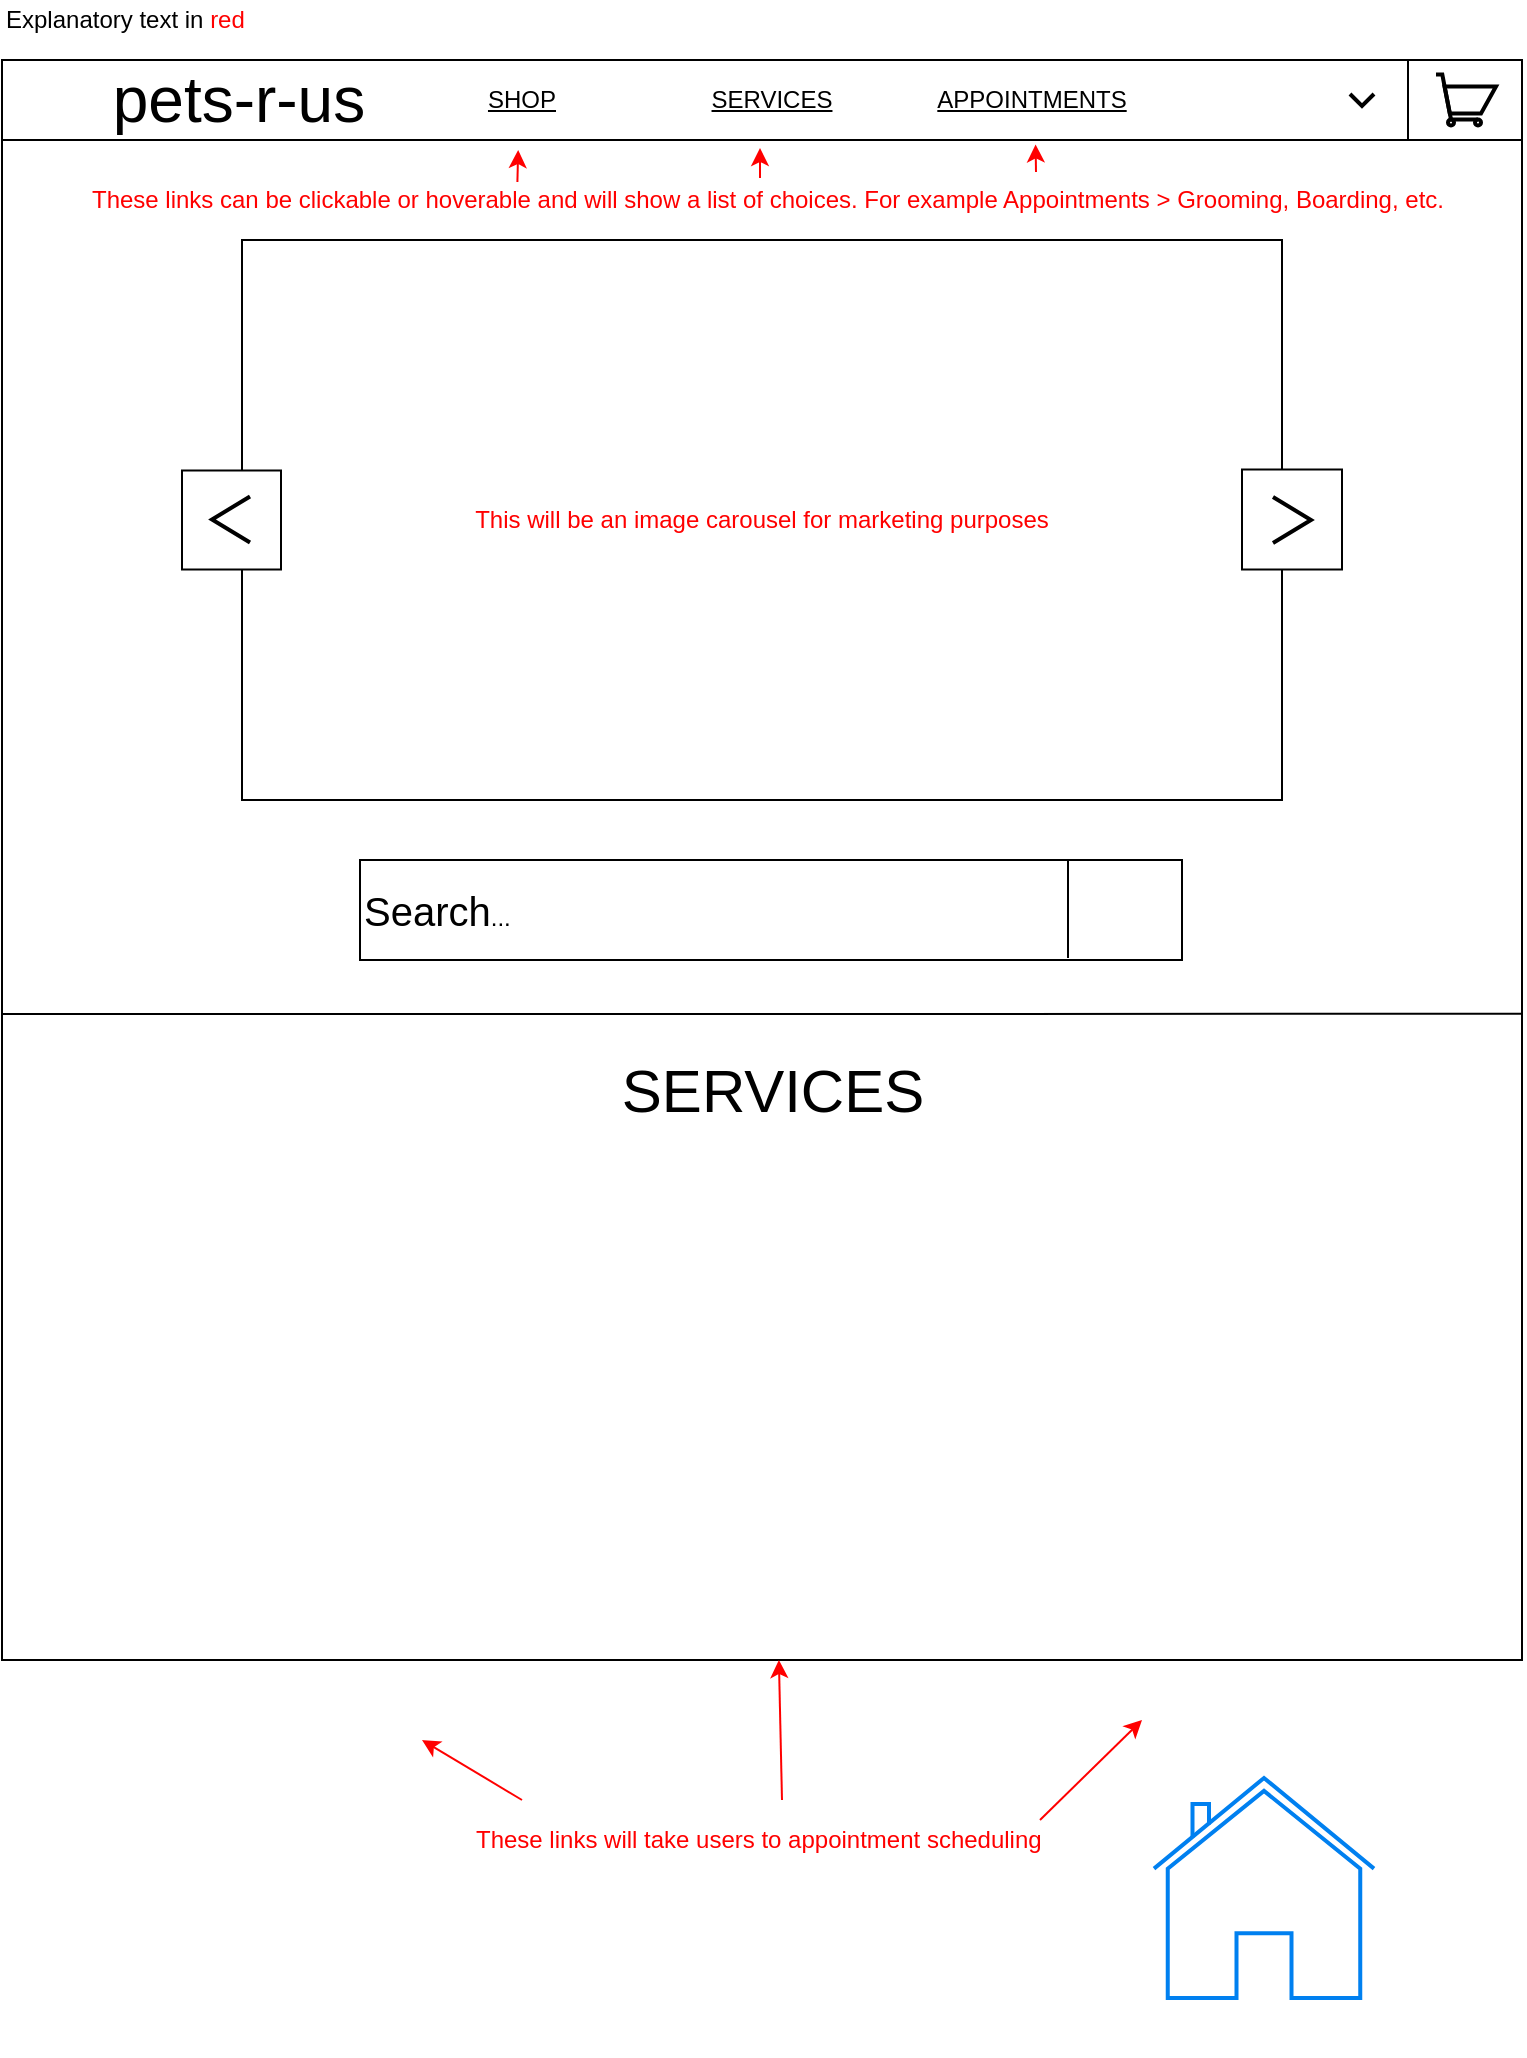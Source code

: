<mxfile version="13.9.9" type="github">
  <diagram id="vqAz7mFe_bX8_XPS133d" name="Page-1">
    <mxGraphModel dx="1426" dy="794" grid="1" gridSize="10" guides="1" tooltips="1" connect="1" arrows="1" fold="1" page="1" pageScale="1" pageWidth="850" pageHeight="1100" math="0" shadow="0">
      <root>
        <mxCell id="0" />
        <mxCell id="1" parent="0" />
        <mxCell id="3avs3_zd8cKEyKvQoN6--27" value="" style="whiteSpace=wrap;html=1;aspect=fixed;" parent="1" vertex="1">
          <mxGeometry x="40" y="80" width="760" height="760" as="geometry" />
        </mxCell>
        <mxCell id="lcX1lfoyKaqcj_of0QZ5-1" value="&lt;font style=&quot;font-size: 32px&quot;&gt;&amp;nbsp; &amp;nbsp; &amp;nbsp; pets-r-us&lt;/font&gt;" style="rounded=0;whiteSpace=wrap;html=1;align=left;" parent="1" vertex="1">
          <mxGeometry x="40" y="40" width="760" height="40" as="geometry" />
        </mxCell>
        <mxCell id="lcX1lfoyKaqcj_of0QZ5-4" value="" style="shape=image;html=1;verticalAlign=top;verticalLabelPosition=bottom;labelBackgroundColor=#ffffff;imageAspect=0;aspect=fixed;image=https://cdn4.iconfinder.com/data/icons/common-toolbar/36/Cut-2-128.png" parent="1" vertex="1">
          <mxGeometry x="110" y="890" width="128" height="128" as="geometry" />
        </mxCell>
        <mxCell id="lcX1lfoyKaqcj_of0QZ5-5" value="" style="shape=image;html=1;verticalAlign=top;verticalLabelPosition=bottom;labelBackgroundColor=#ffffff;imageAspect=0;aspect=fixed;image=https://cdn4.iconfinder.com/data/icons/general-office/91/General_Office_06-128.png" parent="1" vertex="1">
          <mxGeometry x="370" y="910" width="128" height="128" as="geometry" />
        </mxCell>
        <mxCell id="lcX1lfoyKaqcj_of0QZ5-6" value="" style="html=1;verticalLabelPosition=bottom;align=center;labelBackgroundColor=#ffffff;verticalAlign=top;strokeWidth=2;strokeColor=#0080F0;shadow=0;dashed=0;shape=mxgraph.ios7.icons.home;" parent="1" vertex="1">
          <mxGeometry x="616" y="899" width="110" height="110" as="geometry" />
        </mxCell>
        <mxCell id="lcX1lfoyKaqcj_of0QZ5-8" value="&lt;font style=&quot;font-size: 30px&quot;&gt;SERVICES&lt;/font&gt;" style="text;html=1;align=center;verticalAlign=middle;resizable=0;points=[];autosize=1;" parent="1" vertex="1">
          <mxGeometry x="339.5" y="540" width="170" height="30" as="geometry" />
        </mxCell>
        <mxCell id="3avs3_zd8cKEyKvQoN6--6" value="" style="shape=image;html=1;verticalAlign=top;verticalLabelPosition=bottom;labelBackgroundColor=#ffffff;imageAspect=0;aspect=fixed;image=https://cdn3.iconfinder.com/data/icons/fugue/icon_shadowless/user-silhouette.png" parent="1" vertex="1">
          <mxGeometry x="684" y="45" width="30" height="30" as="geometry" />
        </mxCell>
        <mxCell id="3avs3_zd8cKEyKvQoN6--7" value="" style="html=1;verticalLabelPosition=bottom;align=center;labelBackgroundColor=#ffffff;verticalAlign=top;strokeWidth=2;shadow=0;dashed=0;shape=mxgraph.ios7.icons.shopping_cart;" parent="1" vertex="1">
          <mxGeometry x="757" y="47.25" width="30" height="25.5" as="geometry" />
        </mxCell>
        <mxCell id="3avs3_zd8cKEyKvQoN6--8" value="" style="html=1;verticalLabelPosition=bottom;labelBackgroundColor=#ffffff;verticalAlign=top;shadow=0;dashed=0;strokeWidth=2;shape=mxgraph.ios7.misc.down;" parent="1" vertex="1">
          <mxGeometry x="714" y="57" width="12" height="6" as="geometry" />
        </mxCell>
        <mxCell id="3avs3_zd8cKEyKvQoN6--9" value="" style="endArrow=none;html=1;" parent="1" edge="1">
          <mxGeometry width="50" height="50" relative="1" as="geometry">
            <mxPoint x="743" y="80" as="sourcePoint" />
            <mxPoint x="743" y="40" as="targetPoint" />
          </mxGeometry>
        </mxCell>
        <mxCell id="3avs3_zd8cKEyKvQoN6--38" value="&lt;font color=&quot;#ff0000&quot;&gt;These links can be clickable or hoverable and will show a list of choices. For example Appointments &amp;gt; Grooming, Boarding, etc.&lt;/font&gt;" style="text;html=1;strokeColor=none;fillColor=none;align=center;verticalAlign=middle;whiteSpace=wrap;rounded=0;" parent="1" vertex="1">
          <mxGeometry x="73" y="100" width="700" height="20" as="geometry" />
        </mxCell>
        <mxCell id="3avs3_zd8cKEyKvQoN6--41" value="" style="endArrow=classic;html=1;strokeColor=#FF0000;entryX=0.68;entryY=-0.005;entryDx=0;entryDy=0;entryPerimeter=0;" parent="1" edge="1">
          <mxGeometry width="50" height="50" relative="1" as="geometry">
            <mxPoint x="557" y="96" as="sourcePoint" />
            <mxPoint x="556.8" y="82.2" as="targetPoint" />
          </mxGeometry>
        </mxCell>
        <mxCell id="3avs3_zd8cKEyKvQoN6--42" value="" style="endArrow=classic;html=1;strokeColor=#FF0000;" parent="1" edge="1">
          <mxGeometry width="50" height="50" relative="1" as="geometry">
            <mxPoint x="419" y="99" as="sourcePoint" />
            <mxPoint x="419" y="84" as="targetPoint" />
          </mxGeometry>
        </mxCell>
        <mxCell id="3avs3_zd8cKEyKvQoN6--43" value="Explanatory text in &lt;font color=&quot;#ff0000&quot;&gt;red&lt;/font&gt;" style="text;html=1;align=left;verticalAlign=middle;resizable=0;points=[];autosize=1;" parent="1" vertex="1">
          <mxGeometry x="40" y="10" width="130" height="20" as="geometry" />
        </mxCell>
        <mxCell id="3avs3_zd8cKEyKvQoN6--45" value="" style="endArrow=classic;html=1;strokeColor=#FF0000;exitX=0.151;exitY=-0.2;exitDx=0;exitDy=0;exitPerimeter=0;entryX=0.183;entryY=0;entryDx=0;entryDy=0;entryPerimeter=0;" parent="1" edge="1">
          <mxGeometry width="50" height="50" relative="1" as="geometry">
            <mxPoint x="297.7" y="101" as="sourcePoint" />
            <mxPoint x="298.08" y="85" as="targetPoint" />
          </mxGeometry>
        </mxCell>
        <mxCell id="3avs3_zd8cKEyKvQoN6--46" value="&lt;font color=&quot;#ff0000&quot;&gt;These links will take users to appointment scheduling&lt;/font&gt;" style="text;html=1;align=left;verticalAlign=middle;resizable=0;points=[];autosize=1;" parent="1" vertex="1">
          <mxGeometry x="275" y="920" width="300" height="20" as="geometry" />
        </mxCell>
        <mxCell id="3avs3_zd8cKEyKvQoN6--47" value="" style="endArrow=classic;html=1;strokeColor=#FF0000;" parent="1" edge="1">
          <mxGeometry width="50" height="50" relative="1" as="geometry">
            <mxPoint x="559" y="920" as="sourcePoint" />
            <mxPoint x="610" y="870" as="targetPoint" />
          </mxGeometry>
        </mxCell>
        <mxCell id="3avs3_zd8cKEyKvQoN6--48" value="" style="endArrow=classic;html=1;strokeColor=#FF0000;" parent="1" target="3avs3_zd8cKEyKvQoN6--27" edge="1">
          <mxGeometry width="50" height="50" relative="1" as="geometry">
            <mxPoint x="430" y="910" as="sourcePoint" />
            <mxPoint x="480" y="860" as="targetPoint" />
          </mxGeometry>
        </mxCell>
        <mxCell id="3avs3_zd8cKEyKvQoN6--49" value="" style="endArrow=classic;html=1;strokeColor=#FF0000;" parent="1" edge="1">
          <mxGeometry width="50" height="50" relative="1" as="geometry">
            <mxPoint x="300" y="910" as="sourcePoint" />
            <mxPoint x="250" y="880" as="targetPoint" />
          </mxGeometry>
        </mxCell>
        <mxCell id="o10lMuYCQR1ptEmExMKJ-1" value="&lt;u&gt;SHOP&lt;/u&gt;" style="text;html=1;strokeColor=none;fillColor=none;align=center;verticalAlign=middle;whiteSpace=wrap;rounded=0;" vertex="1" parent="1">
          <mxGeometry x="280" y="50" width="40" height="20" as="geometry" />
        </mxCell>
        <mxCell id="o10lMuYCQR1ptEmExMKJ-2" value="&lt;u&gt;SERVICES&lt;/u&gt;" style="text;html=1;strokeColor=none;fillColor=none;align=center;verticalAlign=middle;whiteSpace=wrap;rounded=0;" vertex="1" parent="1">
          <mxGeometry x="405" y="50" width="40" height="20" as="geometry" />
        </mxCell>
        <mxCell id="o10lMuYCQR1ptEmExMKJ-3" value="&lt;u&gt;APPOINTMENTS&lt;/u&gt;" style="text;html=1;strokeColor=none;fillColor=none;align=center;verticalAlign=middle;whiteSpace=wrap;rounded=0;" vertex="1" parent="1">
          <mxGeometry x="535" y="50" width="40" height="20" as="geometry" />
        </mxCell>
        <mxCell id="o10lMuYCQR1ptEmExMKJ-4" value="&lt;font color=&quot;#ff0000&quot;&gt;This will be an image carousel for marketing purposes&lt;/font&gt;" style="rounded=0;whiteSpace=wrap;html=1;strokeColor=#000000;" vertex="1" parent="1">
          <mxGeometry x="160" y="130" width="520" height="280" as="geometry" />
        </mxCell>
        <mxCell id="o10lMuYCQR1ptEmExMKJ-5" value="" style="whiteSpace=wrap;html=1;aspect=fixed;strokeColor=#000000;" vertex="1" parent="1">
          <mxGeometry x="130" y="245.25" width="49.5" height="49.5" as="geometry" />
        </mxCell>
        <mxCell id="o10lMuYCQR1ptEmExMKJ-6" value="" style="whiteSpace=wrap;html=1;aspect=fixed;strokeColor=#000000;" vertex="1" parent="1">
          <mxGeometry x="660" y="244.75" width="50" height="50" as="geometry" />
        </mxCell>
        <mxCell id="o10lMuYCQR1ptEmExMKJ-7" value="" style="html=1;verticalLabelPosition=bottom;labelBackgroundColor=#ffffff;verticalAlign=top;shadow=0;dashed=0;strokeWidth=2;shape=mxgraph.ios7.misc.down;direction=south;" vertex="1" parent="1">
          <mxGeometry x="145" y="258.25" width="19" height="23" as="geometry" />
        </mxCell>
        <mxCell id="o10lMuYCQR1ptEmExMKJ-8" value="" style="html=1;verticalLabelPosition=bottom;labelBackgroundColor=#ffffff;verticalAlign=top;shadow=0;dashed=0;strokeWidth=2;shape=mxgraph.ios7.misc.down;direction=north;" vertex="1" parent="1">
          <mxGeometry x="675.5" y="258.5" width="19" height="23" as="geometry" />
        </mxCell>
        <mxCell id="o10lMuYCQR1ptEmExMKJ-9" value="&lt;font style=&quot;font-size: 20px&quot;&gt;Search&lt;/font&gt;..." style="rounded=0;whiteSpace=wrap;html=1;strokeColor=#000000;align=left;" vertex="1" parent="1">
          <mxGeometry x="219" y="440" width="411" height="50" as="geometry" />
        </mxCell>
        <mxCell id="o10lMuYCQR1ptEmExMKJ-10" value="" style="shape=image;html=1;verticalAlign=top;verticalLabelPosition=bottom;labelBackgroundColor=#ffffff;imageAspect=0;aspect=fixed;image=https://cdn1.iconfinder.com/data/icons/science-technology-outline-24-px/24/Magnifier_magnifying_glass_search_search_web_searching_glass-128.png;strokeColor=#000000;" vertex="1" parent="1">
          <mxGeometry x="580" y="441" width="48" height="48" as="geometry" />
        </mxCell>
        <mxCell id="o10lMuYCQR1ptEmExMKJ-11" value="" style="endArrow=none;html=1;" edge="1" parent="1">
          <mxGeometry width="50" height="50" relative="1" as="geometry">
            <mxPoint x="573" y="489" as="sourcePoint" />
            <mxPoint x="573" y="440" as="targetPoint" />
          </mxGeometry>
        </mxCell>
        <mxCell id="o10lMuYCQR1ptEmExMKJ-12" value="" style="endArrow=none;html=1;strokeColor=#000000;entryX=1;entryY=0.592;entryDx=0;entryDy=0;entryPerimeter=0;" edge="1" parent="1">
          <mxGeometry width="50" height="50" relative="1" as="geometry">
            <mxPoint x="40" y="517" as="sourcePoint" />
            <mxPoint x="800" y="516.92" as="targetPoint" />
          </mxGeometry>
        </mxCell>
      </root>
    </mxGraphModel>
  </diagram>
</mxfile>
